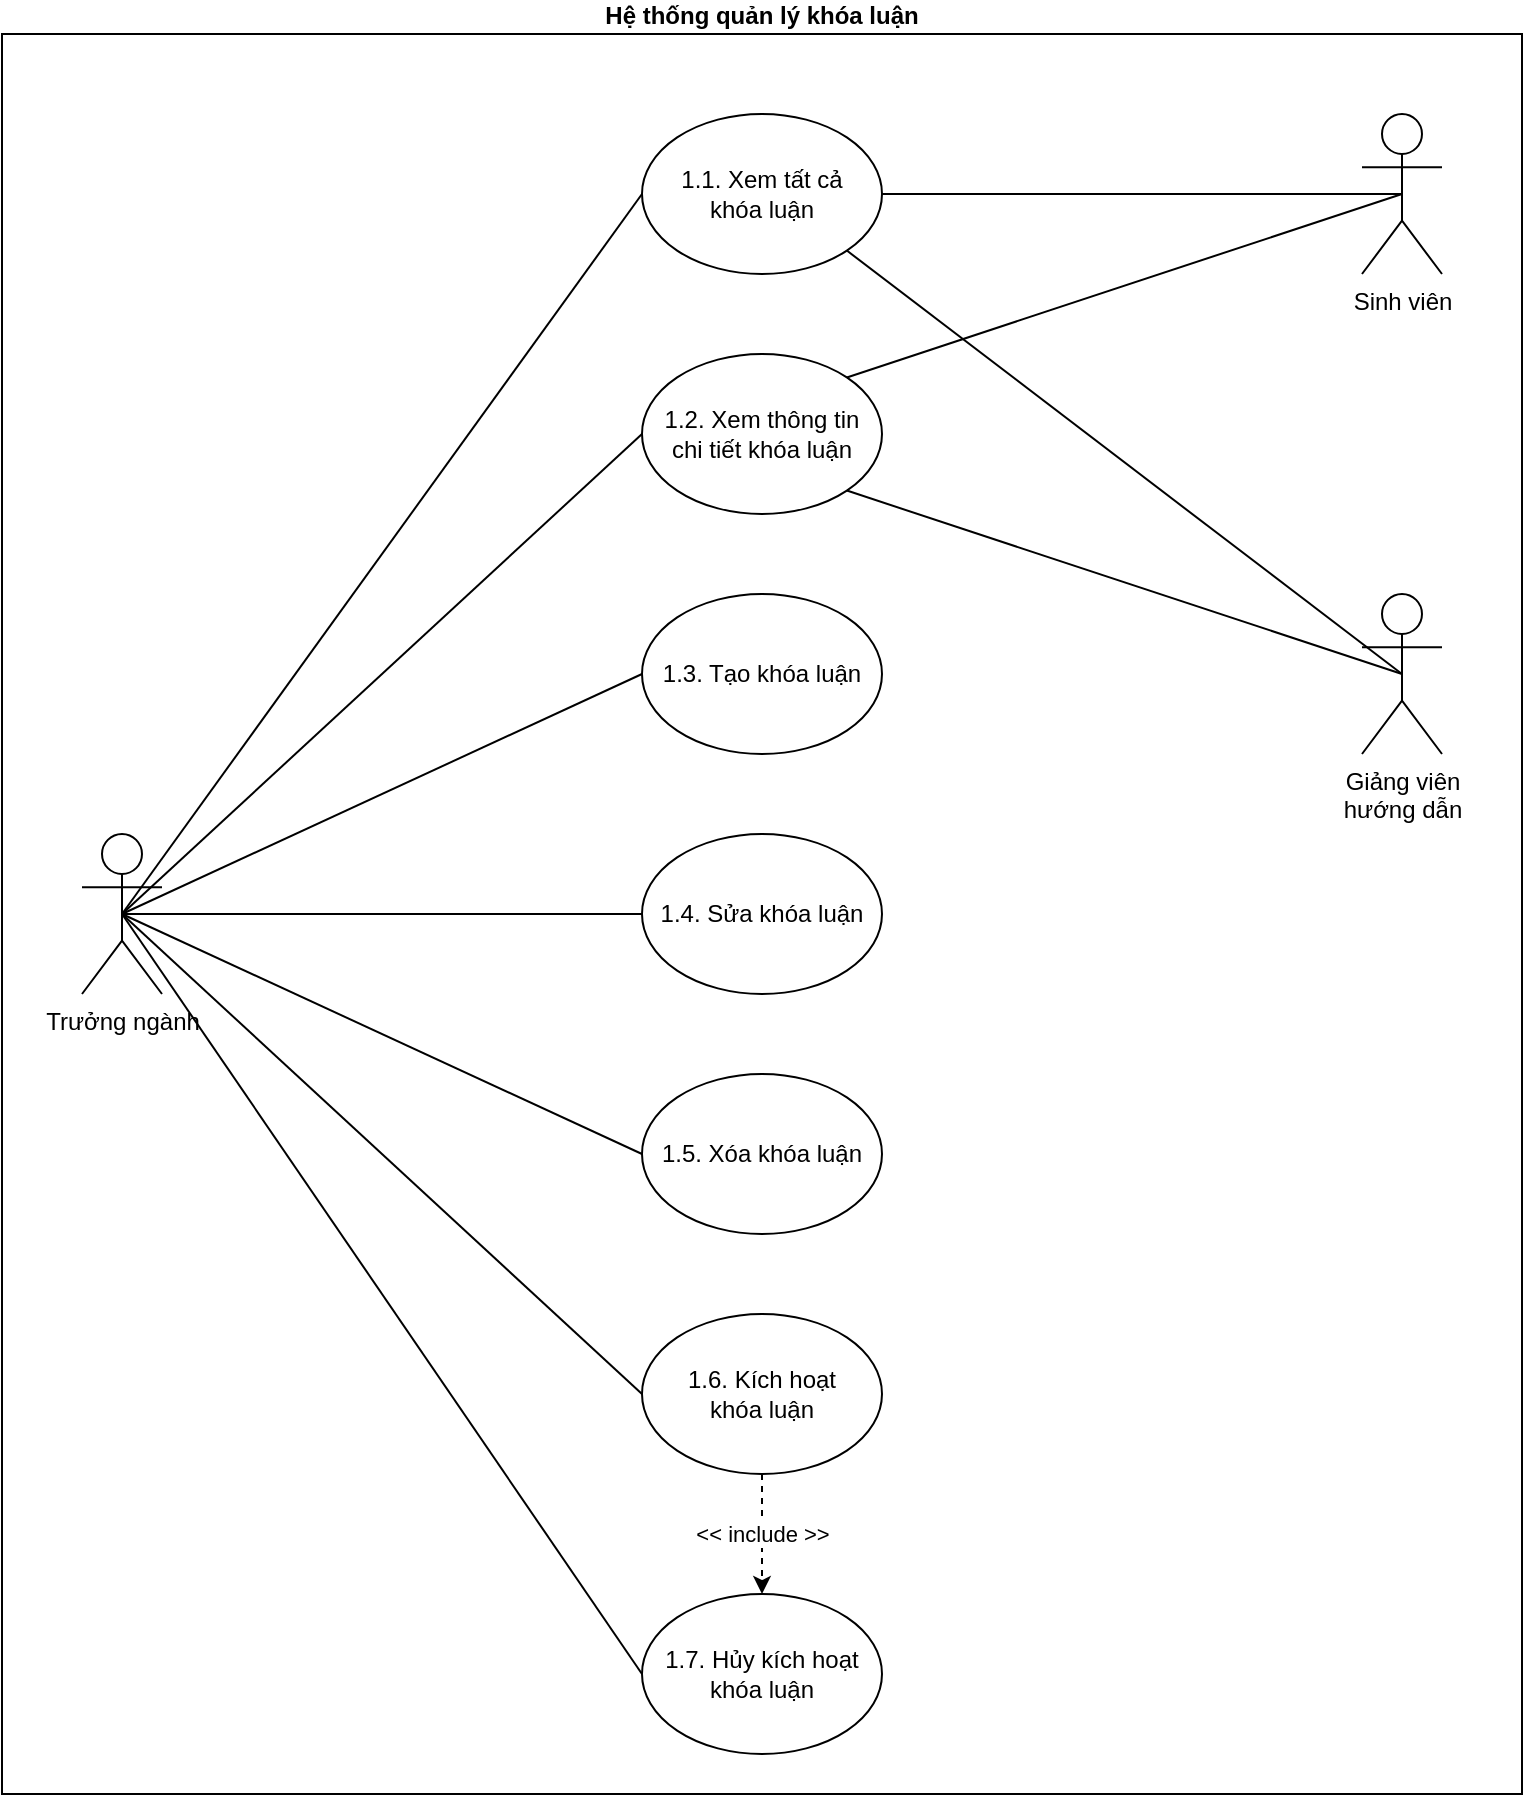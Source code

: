 <mxfile version="13.6.5" type="github" pages="7">
  <diagram id="6g13zmwLoHxmv2ATgvaI" name="Quản lý khóa luận">
    <mxGraphModel dx="1390" dy="890" grid="1" gridSize="10" guides="1" tooltips="1" connect="1" arrows="1" fold="1" page="1" pageScale="1" pageWidth="827" pageHeight="1169" math="0" shadow="0">
      <root>
        <mxCell id="0" />
        <mxCell id="1" parent="0" />
        <mxCell id="TkqLjr7JOWsiIgdo_Hpn-1" value="Hệ thống quản lý khóa luận" style="whiteSpace=wrap;html=1;labelPosition=center;verticalLabelPosition=top;align=center;verticalAlign=bottom;fontStyle=1" parent="1" vertex="1">
          <mxGeometry x="40" y="80" width="760" height="880" as="geometry" />
        </mxCell>
        <mxCell id="9_4x8XHPMdaL2qt-cW8d-25" style="edgeStyle=none;rounded=0;orthogonalLoop=1;jettySize=auto;html=1;exitX=0.5;exitY=0.5;exitDx=0;exitDy=0;exitPerimeter=0;entryX=0;entryY=0.5;entryDx=0;entryDy=0;endArrow=none;endFill=0;" parent="1" source="9_4x8XHPMdaL2qt-cW8d-30" target="9_4x8XHPMdaL2qt-cW8d-31" edge="1">
          <mxGeometry relative="1" as="geometry" />
        </mxCell>
        <mxCell id="9_4x8XHPMdaL2qt-cW8d-26" style="edgeStyle=none;rounded=0;orthogonalLoop=1;jettySize=auto;html=1;exitX=0.5;exitY=0.5;exitDx=0;exitDy=0;exitPerimeter=0;entryX=0;entryY=0.5;entryDx=0;entryDy=0;endArrow=none;endFill=0;" parent="1" source="9_4x8XHPMdaL2qt-cW8d-30" target="9_4x8XHPMdaL2qt-cW8d-32" edge="1">
          <mxGeometry relative="1" as="geometry">
            <mxPoint x="80" y="660" as="sourcePoint" />
          </mxGeometry>
        </mxCell>
        <mxCell id="9_4x8XHPMdaL2qt-cW8d-27" style="edgeStyle=none;rounded=0;orthogonalLoop=1;jettySize=auto;html=1;exitX=0.5;exitY=0.5;exitDx=0;exitDy=0;exitPerimeter=0;entryX=0;entryY=0.5;entryDx=0;entryDy=0;endArrow=none;endFill=0;" parent="1" source="9_4x8XHPMdaL2qt-cW8d-30" target="9_4x8XHPMdaL2qt-cW8d-33" edge="1">
          <mxGeometry relative="1" as="geometry">
            <mxPoint x="80" y="660" as="sourcePoint" />
          </mxGeometry>
        </mxCell>
        <mxCell id="9_4x8XHPMdaL2qt-cW8d-28" style="edgeStyle=none;rounded=0;orthogonalLoop=1;jettySize=auto;html=1;exitX=0.5;exitY=0.5;exitDx=0;exitDy=0;exitPerimeter=0;entryX=0;entryY=0.5;entryDx=0;entryDy=0;endArrow=none;endFill=0;" parent="1" source="9_4x8XHPMdaL2qt-cW8d-30" target="9_4x8XHPMdaL2qt-cW8d-35" edge="1">
          <mxGeometry relative="1" as="geometry" />
        </mxCell>
        <mxCell id="9_4x8XHPMdaL2qt-cW8d-29" style="edgeStyle=none;rounded=0;orthogonalLoop=1;jettySize=auto;html=1;exitX=0.5;exitY=0.5;exitDx=0;exitDy=0;exitPerimeter=0;entryX=0;entryY=0.5;entryDx=0;entryDy=0;endArrow=none;endFill=0;" parent="1" source="9_4x8XHPMdaL2qt-cW8d-30" target="9_4x8XHPMdaL2qt-cW8d-37" edge="1">
          <mxGeometry relative="1" as="geometry">
            <mxPoint x="80" y="660" as="sourcePoint" />
          </mxGeometry>
        </mxCell>
        <mxCell id="9_4x8XHPMdaL2qt-cW8d-30" value="Trưởng ngành" style="shape=umlActor;verticalLabelPosition=bottom;verticalAlign=top;html=1;outlineConnect=0;" parent="1" vertex="1">
          <mxGeometry x="80" y="480" width="40" height="80" as="geometry" />
        </mxCell>
        <mxCell id="9_4x8XHPMdaL2qt-cW8d-31" value="1.3. Tạo khóa luận" style="ellipse;whiteSpace=wrap;html=1;" parent="1" vertex="1">
          <mxGeometry x="360" y="360" width="120" height="80" as="geometry" />
        </mxCell>
        <mxCell id="ErI2OAX9DcEwasMn0mhf-1" value="&amp;lt;&amp;lt; include &amp;gt;&amp;gt;" style="edgeStyle=orthogonalEdgeStyle;rounded=0;orthogonalLoop=1;jettySize=auto;html=1;exitX=0.5;exitY=1;exitDx=0;exitDy=0;entryX=0.5;entryY=0;entryDx=0;entryDy=0;dashed=1;startArrow=none;startFill=0;endArrow=classic;endFill=1;" parent="1" source="9_4x8XHPMdaL2qt-cW8d-32" target="9_4x8XHPMdaL2qt-cW8d-33" edge="1">
          <mxGeometry relative="1" as="geometry" />
        </mxCell>
        <mxCell id="9_4x8XHPMdaL2qt-cW8d-32" value="1.6. Kích hoạt &lt;br&gt;khóa luận" style="ellipse;whiteSpace=wrap;html=1;" parent="1" vertex="1">
          <mxGeometry x="360" y="720" width="120" height="80" as="geometry" />
        </mxCell>
        <mxCell id="9_4x8XHPMdaL2qt-cW8d-33" value="1.7. Hủy kích hoạt&lt;br&gt;khóa luận" style="ellipse;whiteSpace=wrap;html=1;" parent="1" vertex="1">
          <mxGeometry x="360" y="860" width="120" height="80" as="geometry" />
        </mxCell>
        <mxCell id="9_4x8XHPMdaL2qt-cW8d-35" value="1.4. Sửa khóa luận" style="ellipse;whiteSpace=wrap;html=1;" parent="1" vertex="1">
          <mxGeometry x="360" y="480" width="120" height="80" as="geometry" />
        </mxCell>
        <mxCell id="9_4x8XHPMdaL2qt-cW8d-37" value="1.5. Xóa khóa luận" style="ellipse;whiteSpace=wrap;html=1;" parent="1" vertex="1">
          <mxGeometry x="360" y="600" width="120" height="80" as="geometry" />
        </mxCell>
        <mxCell id="9_4x8XHPMdaL2qt-cW8d-38" style="edgeStyle=none;rounded=0;orthogonalLoop=1;jettySize=auto;html=1;exitX=0;exitY=0.5;exitDx=0;exitDy=0;entryX=0.5;entryY=0.5;entryDx=0;entryDy=0;entryPerimeter=0;endArrow=none;endFill=0;" parent="1" source="9_4x8XHPMdaL2qt-cW8d-39" target="9_4x8XHPMdaL2qt-cW8d-30" edge="1">
          <mxGeometry relative="1" as="geometry" />
        </mxCell>
        <mxCell id="9_4x8XHPMdaL2qt-cW8d-39" value="1.2. Xem thông tin &lt;br&gt;chi tiết khóa luận" style="ellipse;whiteSpace=wrap;html=1;" parent="1" vertex="1">
          <mxGeometry x="360" y="240" width="120" height="80" as="geometry" />
        </mxCell>
        <mxCell id="9_4x8XHPMdaL2qt-cW8d-40" style="edgeStyle=none;rounded=0;orthogonalLoop=1;jettySize=auto;html=1;exitX=1;exitY=0.5;exitDx=0;exitDy=0;entryX=0.5;entryY=0.5;entryDx=0;entryDy=0;entryPerimeter=0;endArrow=none;endFill=0;" parent="1" source="9_4x8XHPMdaL2qt-cW8d-42" target="9_4x8XHPMdaL2qt-cW8d-45" edge="1">
          <mxGeometry relative="1" as="geometry" />
        </mxCell>
        <mxCell id="9_4x8XHPMdaL2qt-cW8d-41" style="edgeStyle=none;rounded=0;orthogonalLoop=1;jettySize=auto;html=1;exitX=1;exitY=1;exitDx=0;exitDy=0;entryX=0.5;entryY=0.5;entryDx=0;entryDy=0;entryPerimeter=0;endArrow=none;endFill=0;" parent="1" source="9_4x8XHPMdaL2qt-cW8d-42" target="9_4x8XHPMdaL2qt-cW8d-47" edge="1">
          <mxGeometry relative="1" as="geometry" />
        </mxCell>
        <mxCell id="9_4x8XHPMdaL2qt-cW8d-42" value="1.1. Xem tất cả&lt;br&gt;khóa luận" style="ellipse;whiteSpace=wrap;html=1;" parent="1" vertex="1">
          <mxGeometry x="360" y="120" width="120" height="80" as="geometry" />
        </mxCell>
        <mxCell id="9_4x8XHPMdaL2qt-cW8d-43" style="edgeStyle=none;rounded=0;orthogonalLoop=1;jettySize=auto;html=1;exitX=0.5;exitY=0.5;exitDx=0;exitDy=0;exitPerimeter=0;entryX=0;entryY=0.5;entryDx=0;entryDy=0;endArrow=none;endFill=0;" parent="1" source="9_4x8XHPMdaL2qt-cW8d-30" target="9_4x8XHPMdaL2qt-cW8d-42" edge="1">
          <mxGeometry relative="1" as="geometry">
            <mxPoint x="90" y="550" as="sourcePoint" />
            <mxPoint x="247.574" y="338.284" as="targetPoint" />
          </mxGeometry>
        </mxCell>
        <mxCell id="9_4x8XHPMdaL2qt-cW8d-44" style="edgeStyle=none;rounded=0;orthogonalLoop=1;jettySize=auto;html=1;exitX=0.5;exitY=0.5;exitDx=0;exitDy=0;exitPerimeter=0;entryX=1;entryY=0;entryDx=0;entryDy=0;endArrow=none;endFill=0;" parent="1" source="9_4x8XHPMdaL2qt-cW8d-45" target="9_4x8XHPMdaL2qt-cW8d-39" edge="1">
          <mxGeometry relative="1" as="geometry" />
        </mxCell>
        <mxCell id="9_4x8XHPMdaL2qt-cW8d-45" value="Sinh viên" style="shape=umlActor;verticalLabelPosition=bottom;verticalAlign=top;html=1;outlineConnect=0;" parent="1" vertex="1">
          <mxGeometry x="720" y="120" width="40" height="80" as="geometry" />
        </mxCell>
        <mxCell id="9_4x8XHPMdaL2qt-cW8d-46" style="edgeStyle=none;rounded=0;orthogonalLoop=1;jettySize=auto;html=1;exitX=0.5;exitY=0.5;exitDx=0;exitDy=0;exitPerimeter=0;entryX=1;entryY=1;entryDx=0;entryDy=0;endArrow=none;endFill=0;" parent="1" source="9_4x8XHPMdaL2qt-cW8d-47" target="9_4x8XHPMdaL2qt-cW8d-39" edge="1">
          <mxGeometry relative="1" as="geometry" />
        </mxCell>
        <mxCell id="9_4x8XHPMdaL2qt-cW8d-47" value="Giảng viên&lt;br&gt;hướng dẫn" style="shape=umlActor;verticalLabelPosition=bottom;verticalAlign=top;html=1;outlineConnect=0;" parent="1" vertex="1">
          <mxGeometry x="720" y="360" width="40" height="80" as="geometry" />
        </mxCell>
      </root>
    </mxGraphModel>
  </diagram>
  <diagram id="fKVBS0v7rQdq2l-n__wK" name="Quản lý đề tài">
    <mxGraphModel dx="1426" dy="890" grid="1" gridSize="10" guides="1" tooltips="1" connect="1" arrows="1" fold="1" page="1" pageScale="1" pageWidth="827" pageHeight="1169" math="0" shadow="0">
      <root>
        <mxCell id="zJX7BsomN9FsBj9HWqxF-0" />
        <mxCell id="zJX7BsomN9FsBj9HWqxF-1" parent="zJX7BsomN9FsBj9HWqxF-0" />
        <mxCell id="Y4XyiP5oSNbCvH2cT-Id-0" value="Quản lý đề tài" style="whiteSpace=wrap;html=1;align=center;labelPosition=center;verticalLabelPosition=top;verticalAlign=bottom;fontStyle=1" parent="zJX7BsomN9FsBj9HWqxF-1" vertex="1">
          <mxGeometry x="40" y="80" width="760" height="960" as="geometry" />
        </mxCell>
        <mxCell id="mGd0udRKIr9mRORxX68n-1" style="edgeStyle=none;rounded=0;orthogonalLoop=1;jettySize=auto;html=1;exitX=0.5;exitY=0.5;exitDx=0;exitDy=0;exitPerimeter=0;entryX=0;entryY=0.5;entryDx=0;entryDy=0;startArrow=none;startFill=0;endArrow=none;endFill=0;" parent="zJX7BsomN9FsBj9HWqxF-1" source="eq-mHdRwkM_4HzkmLxEw-1" target="mGd0udRKIr9mRORxX68n-0" edge="1">
          <mxGeometry relative="1" as="geometry" />
        </mxCell>
        <mxCell id="eq-mHdRwkM_4HzkmLxEw-1" value="Giảng viên&lt;br&gt;hướng dẫn" style="shape=umlActor;verticalLabelPosition=bottom;verticalAlign=top;html=1;outlineConnect=0;" parent="zJX7BsomN9FsBj9HWqxF-1" vertex="1">
          <mxGeometry x="80" y="520" width="40" height="80" as="geometry" />
        </mxCell>
        <mxCell id="ipEJNSV8DNaJJ4FtaMs--3" style="edgeStyle=none;rounded=0;orthogonalLoop=1;jettySize=auto;html=1;exitX=0.5;exitY=0.5;exitDx=0;exitDy=0;exitPerimeter=0;entryX=0;entryY=0.5;entryDx=0;entryDy=0;endArrow=none;endFill=0;" parent="zJX7BsomN9FsBj9HWqxF-1" source="eq-mHdRwkM_4HzkmLxEw-1" target="eq-mHdRwkM_4HzkmLxEw-3" edge="1">
          <mxGeometry relative="1" as="geometry" />
        </mxCell>
        <mxCell id="ipEJNSV8DNaJJ4FtaMs--2" style="edgeStyle=none;rounded=0;orthogonalLoop=1;jettySize=auto;html=1;exitX=0.5;exitY=0.5;exitDx=0;exitDy=0;exitPerimeter=0;entryX=0;entryY=0.5;entryDx=0;entryDy=0;endArrow=none;endFill=0;" parent="zJX7BsomN9FsBj9HWqxF-1" source="eq-mHdRwkM_4HzkmLxEw-1" target="eq-mHdRwkM_4HzkmLxEw-6" edge="1">
          <mxGeometry relative="1" as="geometry" />
        </mxCell>
        <mxCell id="ipEJNSV8DNaJJ4FtaMs--5" style="edgeStyle=none;rounded=0;orthogonalLoop=1;jettySize=auto;html=1;exitX=0.5;exitY=0.5;exitDx=0;exitDy=0;exitPerimeter=0;entryX=0;entryY=0.5;entryDx=0;entryDy=0;endArrow=none;endFill=0;" parent="zJX7BsomN9FsBj9HWqxF-1" source="eq-mHdRwkM_4HzkmLxEw-1" target="70juuajtb2IksFPm51Cw-0" edge="1">
          <mxGeometry relative="1" as="geometry" />
        </mxCell>
        <mxCell id="ipEJNSV8DNaJJ4FtaMs--6" style="edgeStyle=none;rounded=0;orthogonalLoop=1;jettySize=auto;html=1;exitX=0.5;exitY=0.5;exitDx=0;exitDy=0;exitPerimeter=0;entryX=0;entryY=0.5;entryDx=0;entryDy=0;endArrow=none;endFill=0;" parent="zJX7BsomN9FsBj9HWqxF-1" source="eq-mHdRwkM_4HzkmLxEw-1" target="70juuajtb2IksFPm51Cw-1" edge="1">
          <mxGeometry relative="1" as="geometry" />
        </mxCell>
        <mxCell id="ipEJNSV8DNaJJ4FtaMs--4" style="edgeStyle=none;rounded=0;orthogonalLoop=1;jettySize=auto;html=1;exitX=0.5;exitY=0.5;exitDx=0;exitDy=0;exitPerimeter=0;entryX=0;entryY=0.5;entryDx=0;entryDy=0;endArrow=none;endFill=0;" parent="zJX7BsomN9FsBj9HWqxF-1" source="eq-mHdRwkM_4HzkmLxEw-1" target="70juuajtb2IksFPm51Cw-2" edge="1">
          <mxGeometry relative="1" as="geometry" />
        </mxCell>
        <mxCell id="ZAOXv6Gqu5wKepoflgSS-1" style="edgeStyle=none;rounded=0;orthogonalLoop=1;jettySize=auto;html=1;exitX=0.5;exitY=0.5;exitDx=0;exitDy=0;exitPerimeter=0;entryX=0;entryY=0.5;entryDx=0;entryDy=0;endArrow=none;endFill=0;" parent="zJX7BsomN9FsBj9HWqxF-1" source="eq-mHdRwkM_4HzkmLxEw-1" target="ipEJNSV8DNaJJ4FtaMs--0" edge="1">
          <mxGeometry relative="1" as="geometry" />
        </mxCell>
        <mxCell id="mGd0udRKIr9mRORxX68n-0" value="2.7. Thu hồi yêu cầu phê duyệt đề tài" style="ellipse;whiteSpace=wrap;html=1;" parent="zJX7BsomN9FsBj9HWqxF-1" vertex="1">
          <mxGeometry x="240" y="880" width="120" height="80" as="geometry" />
        </mxCell>
        <mxCell id="eq-mHdRwkM_4HzkmLxEw-0" value="Trưởng&lt;br&gt;ngành" style="shape=umlActor;verticalLabelPosition=bottom;verticalAlign=top;html=1;outlineConnect=0;" parent="zJX7BsomN9FsBj9HWqxF-1" vertex="1">
          <mxGeometry x="720" y="440" width="40" height="80" as="geometry" />
        </mxCell>
        <mxCell id="ipEJNSV8DNaJJ4FtaMs--7" style="edgeStyle=none;rounded=0;orthogonalLoop=1;jettySize=auto;html=1;exitX=1;exitY=0;exitDx=0;exitDy=0;entryX=0.5;entryY=0.5;entryDx=0;entryDy=0;entryPerimeter=0;endArrow=none;endFill=0;" parent="zJX7BsomN9FsBj9HWqxF-1" source="eq-mHdRwkM_4HzkmLxEw-4" target="eq-mHdRwkM_4HzkmLxEw-0" edge="1">
          <mxGeometry relative="1" as="geometry" />
        </mxCell>
        <mxCell id="eq-mHdRwkM_4HzkmLxEw-4" value="2.10. Trả lại yêu cầu phê duyệt đề tài" style="ellipse;whiteSpace=wrap;html=1;" parent="zJX7BsomN9FsBj9HWqxF-1" vertex="1">
          <mxGeometry x="520" y="920" width="120" height="80" as="geometry" />
        </mxCell>
        <mxCell id="ipEJNSV8DNaJJ4FtaMs--8" style="edgeStyle=none;rounded=0;orthogonalLoop=1;jettySize=auto;html=1;exitX=1;exitY=0;exitDx=0;exitDy=0;endArrow=none;endFill=0;entryX=0.5;entryY=0.5;entryDx=0;entryDy=0;entryPerimeter=0;" parent="zJX7BsomN9FsBj9HWqxF-1" source="eq-mHdRwkM_4HzkmLxEw-5" target="eq-mHdRwkM_4HzkmLxEw-0" edge="1">
          <mxGeometry relative="1" as="geometry">
            <mxPoint x="740" y="360" as="targetPoint" />
          </mxGeometry>
        </mxCell>
        <mxCell id="eq-mHdRwkM_4HzkmLxEw-5" value="2.9. Từ chối yêu cầu phê duyệt đề tài" style="ellipse;whiteSpace=wrap;html=1;" parent="zJX7BsomN9FsBj9HWqxF-1" vertex="1">
          <mxGeometry x="520" y="800" width="120" height="80" as="geometry" />
        </mxCell>
        <mxCell id="eq-mHdRwkM_4HzkmLxEw-6" value="2.2. Xem tất cả &lt;br&gt;đề tài" style="ellipse;whiteSpace=wrap;html=1;" parent="zJX7BsomN9FsBj9HWqxF-1" vertex="1">
          <mxGeometry x="280" y="280" width="120" height="80" as="geometry" />
        </mxCell>
        <mxCell id="ipEJNSV8DNaJJ4FtaMs--10" style="edgeStyle=none;rounded=0;orthogonalLoop=1;jettySize=auto;html=1;exitX=0.5;exitY=0.5;exitDx=0;exitDy=0;exitPerimeter=0;entryX=1;entryY=1;entryDx=0;entryDy=0;endArrow=none;endFill=0;" parent="zJX7BsomN9FsBj9HWqxF-1" source="eq-mHdRwkM_4HzkmLxEw-0" target="eq-mHdRwkM_4HzkmLxEw-6" edge="1">
          <mxGeometry relative="1" as="geometry" />
        </mxCell>
        <mxCell id="70juuajtb2IksFPm51Cw-1" value="2.5. Xóa đề tài" style="ellipse;whiteSpace=wrap;html=1;" parent="zJX7BsomN9FsBj9HWqxF-1" vertex="1">
          <mxGeometry x="240" y="640" width="120" height="80" as="geometry" />
        </mxCell>
        <mxCell id="ipEJNSV8DNaJJ4FtaMs--11" style="edgeStyle=none;rounded=0;orthogonalLoop=1;jettySize=auto;html=1;exitX=1;exitY=1;exitDx=0;exitDy=0;entryX=0.5;entryY=0.5;entryDx=0;entryDy=0;entryPerimeter=0;endArrow=none;endFill=0;" parent="zJX7BsomN9FsBj9HWqxF-1" source="70juuajtb2IksFPm51Cw-2" target="eq-mHdRwkM_4HzkmLxEw-0" edge="1">
          <mxGeometry relative="1" as="geometry" />
        </mxCell>
        <mxCell id="70juuajtb2IksFPm51Cw-2" value="2.1. Xem thông tin&lt;br&gt;chi tiết đề tài" style="ellipse;whiteSpace=wrap;html=1;" parent="zJX7BsomN9FsBj9HWqxF-1" vertex="1">
          <mxGeometry x="280" y="160" width="120" height="80" as="geometry" />
        </mxCell>
        <mxCell id="ipEJNSV8DNaJJ4FtaMs--0" value="2.6. Gửi yêu cầu phê duyệt đề tài" style="ellipse;whiteSpace=wrap;html=1;" parent="zJX7BsomN9FsBj9HWqxF-1" vertex="1">
          <mxGeometry x="240" y="760" width="120" height="80" as="geometry" />
        </mxCell>
        <mxCell id="ipEJNSV8DNaJJ4FtaMs--9" style="edgeStyle=none;rounded=0;orthogonalLoop=1;jettySize=auto;html=1;exitX=1;exitY=0;exitDx=0;exitDy=0;endArrow=none;endFill=0;entryX=0.5;entryY=0.5;entryDx=0;entryDy=0;entryPerimeter=0;" parent="zJX7BsomN9FsBj9HWqxF-1" source="ipEJNSV8DNaJJ4FtaMs--1" target="eq-mHdRwkM_4HzkmLxEw-0" edge="1">
          <mxGeometry relative="1" as="geometry">
            <mxPoint x="740" y="360" as="targetPoint" />
          </mxGeometry>
        </mxCell>
        <mxCell id="ipEJNSV8DNaJJ4FtaMs--1" value="2.8. Chấp nhận&lt;br&gt;yêu cầu &lt;br&gt;phê duyệt đề tài" style="ellipse;whiteSpace=wrap;html=1;" parent="zJX7BsomN9FsBj9HWqxF-1" vertex="1">
          <mxGeometry x="520" y="680" width="120" height="80" as="geometry" />
        </mxCell>
        <mxCell id="mGd0udRKIr9mRORxX68n-31" style="edgeStyle=none;rounded=0;orthogonalLoop=1;jettySize=auto;html=1;exitX=0.5;exitY=0.5;exitDx=0;exitDy=0;exitPerimeter=0;entryX=1;entryY=0.5;entryDx=0;entryDy=0;startArrow=none;startFill=0;endArrow=none;endFill=0;" parent="zJX7BsomN9FsBj9HWqxF-1" source="mGd0udRKIr9mRORxX68n-3" target="70juuajtb2IksFPm51Cw-2" edge="1">
          <mxGeometry relative="1" as="geometry" />
        </mxCell>
        <mxCell id="mGd0udRKIr9mRORxX68n-32" style="edgeStyle=none;rounded=0;orthogonalLoop=1;jettySize=auto;html=1;exitX=0.5;exitY=0.5;exitDx=0;exitDy=0;exitPerimeter=0;entryX=1;entryY=0;entryDx=0;entryDy=0;startArrow=none;startFill=0;endArrow=none;endFill=0;" parent="zJX7BsomN9FsBj9HWqxF-1" source="mGd0udRKIr9mRORxX68n-3" target="eq-mHdRwkM_4HzkmLxEw-6" edge="1">
          <mxGeometry relative="1" as="geometry" />
        </mxCell>
        <mxCell id="mGd0udRKIr9mRORxX68n-3" value="Sinh viên" style="shape=umlActor;verticalLabelPosition=bottom;verticalAlign=top;html=1;outlineConnect=0;" parent="zJX7BsomN9FsBj9HWqxF-1" vertex="1">
          <mxGeometry x="720" y="200" width="40" height="80" as="geometry" />
        </mxCell>
        <mxCell id="eq-mHdRwkM_4HzkmLxEw-3" value="2.3. Tạo đề tài&lt;br&gt;-------------------------&lt;br&gt;&lt;b&gt;extension point&lt;br&gt;&lt;/b&gt;&lt;i&gt;Chuyển tiếp đề tài&lt;/i&gt;" style="ellipse;whiteSpace=wrap;html=1;" parent="zJX7BsomN9FsBj9HWqxF-1" vertex="1">
          <mxGeometry x="240" y="400" width="160" height="80" as="geometry" />
        </mxCell>
        <mxCell id="70juuajtb2IksFPm51Cw-0" value="2.4. Sửa đề tài&lt;br&gt;-------------------------&lt;br&gt;&lt;b&gt;extension point&lt;br&gt;&lt;/b&gt;&lt;i&gt;Chuyển tiếp đề tài&lt;/i&gt;" style="ellipse;whiteSpace=wrap;html=1;" parent="zJX7BsomN9FsBj9HWqxF-1" vertex="1">
          <mxGeometry x="240" y="520" width="160" height="80" as="geometry" />
        </mxCell>
        <mxCell id="ZAOXv6Gqu5wKepoflgSS-0" value="Chọn sinh viên&lt;br&gt;thực hiện" style="ellipse;whiteSpace=wrap;html=1;" parent="zJX7BsomN9FsBj9HWqxF-1" vertex="1">
          <mxGeometry x="520" y="460" width="120" height="80" as="geometry" />
        </mxCell>
        <mxCell id="ZAOXv6Gqu5wKepoflgSS-2" value="&amp;lt;&amp;lt; extend &amp;gt;&amp;gt;" style="edgeStyle=none;rounded=0;orthogonalLoop=1;jettySize=auto;html=1;exitX=1;exitY=0.5;exitDx=0;exitDy=0;entryX=0;entryY=0.5;entryDx=0;entryDy=0;endArrow=none;endFill=0;dashed=1;startArrow=classic;startFill=1;" parent="zJX7BsomN9FsBj9HWqxF-1" source="eq-mHdRwkM_4HzkmLxEw-3" target="ZAOXv6Gqu5wKepoflgSS-0" edge="1">
          <mxGeometry relative="1" as="geometry" />
        </mxCell>
        <mxCell id="ZAOXv6Gqu5wKepoflgSS-3" value="&amp;lt;&amp;lt; extend &amp;gt;&amp;gt;" style="edgeStyle=none;rounded=0;orthogonalLoop=1;jettySize=auto;html=1;exitX=1;exitY=0.5;exitDx=0;exitDy=0;entryX=0;entryY=0.5;entryDx=0;entryDy=0;endArrow=none;endFill=0;startArrow=classic;startFill=1;dashed=1;" parent="zJX7BsomN9FsBj9HWqxF-1" source="70juuajtb2IksFPm51Cw-0" target="ZAOXv6Gqu5wKepoflgSS-0" edge="1">
          <mxGeometry relative="1" as="geometry" />
        </mxCell>
        <mxCell id="ZAOXv6Gqu5wKepoflgSS-6" style="edgeStyle=none;rounded=0;orthogonalLoop=1;jettySize=auto;html=1;exitX=0.5;exitY=0;exitDx=0;exitDy=0;exitPerimeter=0;dashed=1;startArrow=none;startFill=0;endArrow=none;endFill=0;" parent="zJX7BsomN9FsBj9HWqxF-1" source="ZAOXv6Gqu5wKepoflgSS-4" edge="1">
          <mxGeometry relative="1" as="geometry">
            <mxPoint x="500" y="510" as="targetPoint" />
          </mxGeometry>
        </mxCell>
        <mxCell id="ZAOXv6Gqu5wKepoflgSS-7" style="edgeStyle=none;rounded=0;orthogonalLoop=1;jettySize=auto;html=1;exitX=0.5;exitY=0;exitDx=0;exitDy=0;exitPerimeter=0;dashed=1;startArrow=none;startFill=0;endArrow=none;endFill=0;" parent="zJX7BsomN9FsBj9HWqxF-1" source="ZAOXv6Gqu5wKepoflgSS-4" edge="1">
          <mxGeometry relative="1" as="geometry">
            <mxPoint x="500" y="490" as="targetPoint" />
          </mxGeometry>
        </mxCell>
        <mxCell id="ZAOXv6Gqu5wKepoflgSS-4" value="&lt;b&gt;Conditions:&lt;/b&gt;&amp;nbsp;Đề tài được chuyển tiếp từ tiểu luận chuyên ngành.&lt;br&gt;&lt;br&gt;&lt;b&gt;extension point:&lt;/b&gt; Chuyển tiếp đề tài" style="verticalLabelPosition=middle;verticalAlign=middle;html=1;shape=card;whiteSpace=wrap;size=20;arcSize=12;labelPosition=center;align=left;" parent="zJX7BsomN9FsBj9HWqxF-1" vertex="1">
          <mxGeometry x="440" y="560" width="200" height="80" as="geometry" />
        </mxCell>
      </root>
    </mxGraphModel>
  </diagram>
  <diagram id="BtfHXhDaznPpTXogRlLH" name="Quản lý đăng ký đề tài">
    <mxGraphModel dx="1390" dy="890" grid="1" gridSize="10" guides="1" tooltips="1" connect="1" arrows="1" fold="1" page="1" pageScale="1" pageWidth="827" pageHeight="1169" math="0" shadow="0">
      <root>
        <mxCell id="0ZLb3gAiznchvIHJvV-u-0" />
        <mxCell id="0ZLb3gAiznchvIHJvV-u-1" parent="0ZLb3gAiznchvIHJvV-u-0" />
        <mxCell id="CQnWhM2Fgj8rN2atI9Il-0" value="Quản lý đăng ký đề tài" style="whiteSpace=wrap;html=1;align=center;labelPosition=center;verticalLabelPosition=top;verticalAlign=bottom;fontStyle=1" parent="0ZLb3gAiznchvIHJvV-u-1" vertex="1">
          <mxGeometry x="40" y="40" width="760" height="920" as="geometry" />
        </mxCell>
        <mxCell id="vdVoAAUfCCmun372y2j3-1" style="edgeStyle=none;rounded=0;orthogonalLoop=1;jettySize=auto;html=1;exitX=0.5;exitY=0.5;exitDx=0;exitDy=0;exitPerimeter=0;entryX=0;entryY=0.5;entryDx=0;entryDy=0;startArrow=none;startFill=0;endArrow=none;endFill=0;" parent="0ZLb3gAiznchvIHJvV-u-1" source="0ZLb3gAiznchvIHJvV-u-2" target="AT05NWIV0GKdt8MzgFfV-1" edge="1">
          <mxGeometry relative="1" as="geometry" />
        </mxCell>
        <mxCell id="vdVoAAUfCCmun372y2j3-2" style="edgeStyle=none;rounded=0;orthogonalLoop=1;jettySize=auto;html=1;exitX=0.5;exitY=0.5;exitDx=0;exitDy=0;exitPerimeter=0;entryX=0;entryY=0.5;entryDx=0;entryDy=0;startArrow=none;startFill=0;endArrow=none;endFill=0;" parent="0ZLb3gAiznchvIHJvV-u-1" source="0ZLb3gAiznchvIHJvV-u-2" target="AT05NWIV0GKdt8MzgFfV-0" edge="1">
          <mxGeometry relative="1" as="geometry" />
        </mxCell>
        <mxCell id="MopAIRbQeqH6AyLwqco1-1" style="edgeStyle=none;rounded=0;orthogonalLoop=1;jettySize=auto;html=1;exitX=0.5;exitY=0.5;exitDx=0;exitDy=0;exitPerimeter=0;entryX=0;entryY=0.5;entryDx=0;entryDy=0;startArrow=none;startFill=0;endArrow=none;endFill=0;" parent="0ZLb3gAiznchvIHJvV-u-1" source="0ZLb3gAiznchvIHJvV-u-2" target="vdVoAAUfCCmun372y2j3-0" edge="1">
          <mxGeometry relative="1" as="geometry" />
        </mxCell>
        <mxCell id="MopAIRbQeqH6AyLwqco1-2" style="edgeStyle=none;rounded=0;orthogonalLoop=1;jettySize=auto;html=1;exitX=0.5;exitY=0.5;exitDx=0;exitDy=0;exitPerimeter=0;entryX=0;entryY=0.5;entryDx=0;entryDy=0;startArrow=none;startFill=0;endArrow=none;endFill=0;" parent="0ZLb3gAiznchvIHJvV-u-1" source="0ZLb3gAiznchvIHJvV-u-2" target="wfaVkL-_05uutlR_h7yl-0" edge="1">
          <mxGeometry relative="1" as="geometry" />
        </mxCell>
        <mxCell id="MopAIRbQeqH6AyLwqco1-3" style="edgeStyle=none;rounded=0;orthogonalLoop=1;jettySize=auto;html=1;exitX=0.5;exitY=0.5;exitDx=0;exitDy=0;exitPerimeter=0;entryX=0;entryY=0.5;entryDx=0;entryDy=0;startArrow=none;startFill=0;endArrow=none;endFill=0;" parent="0ZLb3gAiznchvIHJvV-u-1" source="0ZLb3gAiznchvIHJvV-u-2" target="MopAIRbQeqH6AyLwqco1-0" edge="1">
          <mxGeometry relative="1" as="geometry" />
        </mxCell>
        <mxCell id="MopAIRbQeqH6AyLwqco1-4" style="edgeStyle=none;rounded=0;orthogonalLoop=1;jettySize=auto;html=1;exitX=0.5;exitY=0.5;exitDx=0;exitDy=0;exitPerimeter=0;entryX=0;entryY=0.5;entryDx=0;entryDy=0;startArrow=none;startFill=0;endArrow=none;endFill=0;" parent="0ZLb3gAiznchvIHJvV-u-1" source="0ZLb3gAiznchvIHJvV-u-2" target="yHaFM48aGRN_EIauVObz-0" edge="1">
          <mxGeometry relative="1" as="geometry" />
        </mxCell>
        <mxCell id="MopAIRbQeqH6AyLwqco1-5" style="edgeStyle=none;rounded=0;orthogonalLoop=1;jettySize=auto;html=1;exitX=0.5;exitY=0.5;exitDx=0;exitDy=0;exitPerimeter=0;entryX=0;entryY=0.5;entryDx=0;entryDy=0;startArrow=none;startFill=0;endArrow=none;endFill=0;" parent="0ZLb3gAiznchvIHJvV-u-1" source="0ZLb3gAiznchvIHJvV-u-2" target="0ZLb3gAiznchvIHJvV-u-3" edge="1">
          <mxGeometry relative="1" as="geometry" />
        </mxCell>
        <mxCell id="0ZLb3gAiznchvIHJvV-u-2" value="Sinh viên" style="shape=umlActor;verticalLabelPosition=bottom;verticalAlign=top;html=1;outlineConnect=0;align=center;" parent="0ZLb3gAiznchvIHJvV-u-1" vertex="1">
          <mxGeometry x="80" y="440" width="40" height="80" as="geometry" />
        </mxCell>
        <mxCell id="0ZLb3gAiznchvIHJvV-u-3" value="1.3.3. Tạo đăng ký&lt;br&gt;đề tài" style="ellipse;whiteSpace=wrap;html=1;align=center;" parent="0ZLb3gAiznchvIHJvV-u-1" vertex="1">
          <mxGeometry x="360" y="320" width="120" height="80" as="geometry" />
        </mxCell>
        <mxCell id="0ZLb3gAiznchvIHJvV-u-4" value="1.3.8. Chấp nhận&lt;br&gt;yêu cầu đăng ký&lt;br&gt;đề tài" style="ellipse;whiteSpace=wrap;html=1;align=center;" parent="0ZLb3gAiznchvIHJvV-u-1" vertex="1">
          <mxGeometry x="520" y="560" width="120" height="80" as="geometry" />
        </mxCell>
        <mxCell id="YOn4Nvr-XfO1PMozkFLJ-0" value="1.3.9. Từ chối &lt;br&gt;yêu cầu đăng ký&lt;br&gt;đề tài" style="ellipse;whiteSpace=wrap;html=1;align=center;" parent="0ZLb3gAiznchvIHJvV-u-1" vertex="1">
          <mxGeometry x="520" y="680" width="120" height="80" as="geometry" />
        </mxCell>
        <mxCell id="vdVoAAUfCCmun372y2j3-3" style="edgeStyle=none;rounded=0;orthogonalLoop=1;jettySize=auto;html=1;exitX=0.5;exitY=0.5;exitDx=0;exitDy=0;exitPerimeter=0;entryX=1;entryY=1;entryDx=0;entryDy=0;startArrow=none;startFill=0;endArrow=none;endFill=0;" parent="0ZLb3gAiznchvIHJvV-u-1" source="9osRabk5_bo1rZuD72dB-0" target="AT05NWIV0GKdt8MzgFfV-1" edge="1">
          <mxGeometry relative="1" as="geometry" />
        </mxCell>
        <mxCell id="MopAIRbQeqH6AyLwqco1-6" style="edgeStyle=none;rounded=0;orthogonalLoop=1;jettySize=auto;html=1;exitX=0.5;exitY=0.5;exitDx=0;exitDy=0;exitPerimeter=0;entryX=1;entryY=0.5;entryDx=0;entryDy=0;startArrow=none;startFill=0;endArrow=none;endFill=0;" parent="0ZLb3gAiznchvIHJvV-u-1" source="9osRabk5_bo1rZuD72dB-0" target="0ZLb3gAiznchvIHJvV-u-4" edge="1">
          <mxGeometry relative="1" as="geometry" />
        </mxCell>
        <mxCell id="MopAIRbQeqH6AyLwqco1-7" style="edgeStyle=none;rounded=0;orthogonalLoop=1;jettySize=auto;html=1;exitX=0.5;exitY=0.5;exitDx=0;exitDy=0;exitPerimeter=0;entryX=1;entryY=0;entryDx=0;entryDy=0;startArrow=none;startFill=0;endArrow=none;endFill=0;" parent="0ZLb3gAiznchvIHJvV-u-1" source="9osRabk5_bo1rZuD72dB-0" target="YOn4Nvr-XfO1PMozkFLJ-0" edge="1">
          <mxGeometry relative="1" as="geometry" />
        </mxCell>
        <mxCell id="9osRabk5_bo1rZuD72dB-0" value="Giảng viên&lt;br&gt;hướng dẫn" style="shape=umlActor;verticalLabelPosition=bottom;verticalAlign=top;html=1;outlineConnect=0;align=center;" parent="0ZLb3gAiznchvIHJvV-u-1" vertex="1">
          <mxGeometry x="720" y="560" width="40" height="80" as="geometry" />
        </mxCell>
        <mxCell id="yHaFM48aGRN_EIauVObz-0" value="1.3.7. Thu hồi &lt;br&gt;yêu cầu phê duyệt&amp;nbsp;&lt;br&gt;đăng ký đề tài" style="ellipse;whiteSpace=wrap;html=1;align=center;" parent="0ZLb3gAiznchvIHJvV-u-1" vertex="1">
          <mxGeometry x="360" y="840" width="120" height="80" as="geometry" />
        </mxCell>
        <mxCell id="wfaVkL-_05uutlR_h7yl-0" value="1.3.5. Xóa đăng ký&lt;br&gt;đề tài" style="ellipse;whiteSpace=wrap;html=1;align=center;" parent="0ZLb3gAiznchvIHJvV-u-1" vertex="1">
          <mxGeometry x="360" y="560" width="120" height="80" as="geometry" />
        </mxCell>
        <mxCell id="vdVoAAUfCCmun372y2j3-4" style="edgeStyle=none;rounded=0;orthogonalLoop=1;jettySize=auto;html=1;exitX=1;exitY=1;exitDx=0;exitDy=0;entryX=0.5;entryY=0.5;entryDx=0;entryDy=0;entryPerimeter=0;startArrow=none;startFill=0;endArrow=none;endFill=0;" parent="0ZLb3gAiznchvIHJvV-u-1" source="AT05NWIV0GKdt8MzgFfV-0" target="9osRabk5_bo1rZuD72dB-0" edge="1">
          <mxGeometry relative="1" as="geometry" />
        </mxCell>
        <mxCell id="AT05NWIV0GKdt8MzgFfV-0" value="1.3.2. Xem thông tin chi tiết đăng ký đề tài" style="ellipse;whiteSpace=wrap;html=1;align=center;" parent="0ZLb3gAiznchvIHJvV-u-1" vertex="1">
          <mxGeometry x="360" y="200" width="120" height="80" as="geometry" />
        </mxCell>
        <mxCell id="AT05NWIV0GKdt8MzgFfV-1" value="1.3.1. Xem tất cả đăng ký đề tài" style="ellipse;whiteSpace=wrap;html=1;align=center;" parent="0ZLb3gAiznchvIHJvV-u-1" vertex="1">
          <mxGeometry x="360" y="80" width="120" height="80" as="geometry" />
        </mxCell>
        <mxCell id="vdVoAAUfCCmun372y2j3-0" value="1.3.4. Sửa đăng ký đề tài" style="ellipse;whiteSpace=wrap;html=1;align=center;" parent="0ZLb3gAiznchvIHJvV-u-1" vertex="1">
          <mxGeometry x="360" y="440" width="120" height="80" as="geometry" />
        </mxCell>
        <mxCell id="0UWvVFa2dkmg9GdU7Z02-0" value="&amp;lt;&amp;lt; include &amp;gt;&amp;gt;" style="edgeStyle=orthogonalEdgeStyle;rounded=0;orthogonalLoop=1;jettySize=auto;html=1;exitX=0.5;exitY=1;exitDx=0;exitDy=0;entryX=0.5;entryY=0;entryDx=0;entryDy=0;dashed=1;startArrow=none;startFill=0;endArrow=classic;endFill=1;" parent="0ZLb3gAiznchvIHJvV-u-1" source="MopAIRbQeqH6AyLwqco1-0" target="yHaFM48aGRN_EIauVObz-0" edge="1">
          <mxGeometry relative="1" as="geometry" />
        </mxCell>
        <mxCell id="MopAIRbQeqH6AyLwqco1-0" value="1.3.6. Gửi yêu cầu phê duyệt đăng ký&lt;br&gt;đề tài" style="ellipse;whiteSpace=wrap;html=1;align=center;" parent="0ZLb3gAiznchvIHJvV-u-1" vertex="1">
          <mxGeometry x="360" y="680" width="120" height="80" as="geometry" />
        </mxCell>
        <mxCell id="YJdEY1oAYJhVXNcyIl46-1" style="edgeStyle=none;rounded=0;orthogonalLoop=1;jettySize=auto;html=1;exitX=0.5;exitY=0.5;exitDx=0;exitDy=0;exitPerimeter=0;entryX=1;entryY=0.5;entryDx=0;entryDy=0;startArrow=none;startFill=0;endArrow=none;endFill=0;" parent="0ZLb3gAiznchvIHJvV-u-1" source="YJdEY1oAYJhVXNcyIl46-0" target="AT05NWIV0GKdt8MzgFfV-1" edge="1">
          <mxGeometry relative="1" as="geometry" />
        </mxCell>
        <mxCell id="YJdEY1oAYJhVXNcyIl46-2" style="edgeStyle=none;rounded=0;orthogonalLoop=1;jettySize=auto;html=1;exitX=0.5;exitY=0.5;exitDx=0;exitDy=0;exitPerimeter=0;entryX=1;entryY=0;entryDx=0;entryDy=0;startArrow=none;startFill=0;endArrow=none;endFill=0;" parent="0ZLb3gAiznchvIHJvV-u-1" source="YJdEY1oAYJhVXNcyIl46-0" target="AT05NWIV0GKdt8MzgFfV-0" edge="1">
          <mxGeometry relative="1" as="geometry" />
        </mxCell>
        <mxCell id="YJdEY1oAYJhVXNcyIl46-0" value="Trưởng&lt;br&gt;ngành" style="shape=umlActor;verticalLabelPosition=bottom;verticalAlign=top;html=1;outlineConnect=0;align=center;" parent="0ZLb3gAiznchvIHJvV-u-1" vertex="1">
          <mxGeometry x="720" y="80" width="40" height="80" as="geometry" />
        </mxCell>
        <mxCell id="QyaoqYs3OfJ-Vgz0XnNB-0" value="1.3.10. Trả lại&lt;br&gt;yêu cầu đăng ký &lt;br&gt;đề tài" style="ellipse;whiteSpace=wrap;html=1;align=center;" parent="0ZLb3gAiznchvIHJvV-u-1" vertex="1">
          <mxGeometry x="520" y="800" width="120" height="80" as="geometry" />
        </mxCell>
      </root>
    </mxGraphModel>
  </diagram>
  <diagram id="2THE8mXfMffBGKKK_MHZ" name="Quản lý báo cáo tiến độ">
    <mxGraphModel dx="1390" dy="841" grid="1" gridSize="10" guides="1" tooltips="1" connect="1" arrows="1" fold="1" page="1" pageScale="1" pageWidth="827" pageHeight="1169" math="0" shadow="0">
      <root>
        <mxCell id="eW-Itgsju2nnqSjzE58P-0" />
        <mxCell id="eW-Itgsju2nnqSjzE58P-1" parent="eW-Itgsju2nnqSjzE58P-0" />
        <mxCell id="SR_-x-92iRac0agpuIHS-0" value="Quản lý báo cáo tiến độ" style="whiteSpace=wrap;html=1;align=center;labelPosition=center;verticalLabelPosition=top;verticalAlign=bottom;fontStyle=1" vertex="1" parent="eW-Itgsju2nnqSjzE58P-1">
          <mxGeometry x="40" y="200" width="760" height="640" as="geometry" />
        </mxCell>
        <mxCell id="5h0Peo6gFjsDm62UjvyL-5" style="edgeStyle=none;rounded=0;orthogonalLoop=1;jettySize=auto;html=1;exitX=0.5;exitY=0.5;exitDx=0;exitDy=0;exitPerimeter=0;entryX=0;entryY=0.5;entryDx=0;entryDy=0;endArrow=none;endFill=0;" parent="eW-Itgsju2nnqSjzE58P-1" source="WTsK5wRQJRNwDvLduZln-0" target="5o9VHnCO1SVTFbGKW1ny-0" edge="1">
          <mxGeometry relative="1" as="geometry" />
        </mxCell>
        <mxCell id="5h0Peo6gFjsDm62UjvyL-6" style="edgeStyle=none;rounded=0;orthogonalLoop=1;jettySize=auto;html=1;exitX=0.5;exitY=0.5;exitDx=0;exitDy=0;exitPerimeter=0;entryX=0;entryY=0.5;entryDx=0;entryDy=0;endArrow=none;endFill=0;" parent="eW-Itgsju2nnqSjzE58P-1" source="WTsK5wRQJRNwDvLduZln-0" target="5o9VHnCO1SVTFbGKW1ny-1" edge="1">
          <mxGeometry relative="1" as="geometry" />
        </mxCell>
        <mxCell id="5h0Peo6gFjsDm62UjvyL-7" style="edgeStyle=none;rounded=0;orthogonalLoop=1;jettySize=auto;html=1;exitX=0.5;exitY=0.5;exitDx=0;exitDy=0;exitPerimeter=0;entryX=0;entryY=0.5;entryDx=0;entryDy=0;endArrow=none;endFill=0;" parent="eW-Itgsju2nnqSjzE58P-1" source="WTsK5wRQJRNwDvLduZln-0" target="5h0Peo6gFjsDm62UjvyL-0" edge="1">
          <mxGeometry relative="1" as="geometry" />
        </mxCell>
        <mxCell id="5h0Peo6gFjsDm62UjvyL-8" style="edgeStyle=none;rounded=0;orthogonalLoop=1;jettySize=auto;html=1;exitX=0.5;exitY=0.5;exitDx=0;exitDy=0;exitPerimeter=0;entryX=0;entryY=0.5;entryDx=0;entryDy=0;endArrow=none;endFill=0;" parent="eW-Itgsju2nnqSjzE58P-1" source="WTsK5wRQJRNwDvLduZln-0" target="5h0Peo6gFjsDm62UjvyL-1" edge="1">
          <mxGeometry relative="1" as="geometry" />
        </mxCell>
        <mxCell id="WTsK5wRQJRNwDvLduZln-0" value="Sinh viên" style="shape=umlActor;verticalLabelPosition=bottom;verticalAlign=top;html=1;outlineConnect=0;" parent="eW-Itgsju2nnqSjzE58P-1" vertex="1">
          <mxGeometry x="80" y="480" width="40" height="80" as="geometry" />
        </mxCell>
        <mxCell id="WTsK5wRQJRNwDvLduZln-1" value="Trưởng&lt;br&gt;ngành" style="shape=umlActor;verticalLabelPosition=bottom;verticalAlign=top;html=1;outlineConnect=0;" parent="eW-Itgsju2nnqSjzE58P-1" vertex="1">
          <mxGeometry x="720" y="240" width="40" height="80" as="geometry" />
        </mxCell>
        <mxCell id="5h0Peo6gFjsDm62UjvyL-10" style="edgeStyle=none;rounded=0;orthogonalLoop=1;jettySize=auto;html=1;exitX=0.5;exitY=0.5;exitDx=0;exitDy=0;exitPerimeter=0;entryX=1;entryY=1;entryDx=0;entryDy=0;endArrow=none;endFill=0;" parent="eW-Itgsju2nnqSjzE58P-1" source="0zrp5Jh_Dr5whQXCnOtI-1" target="dXTfNm3ZXeWNY4xpHl7p-15" edge="1">
          <mxGeometry relative="1" as="geometry" />
        </mxCell>
        <mxCell id="0zrp5Jh_Dr5whQXCnOtI-1" value="Giảng viên&lt;br&gt;hướng dẫn" style="shape=umlActor;verticalLabelPosition=bottom;verticalAlign=top;html=1;outlineConnect=0;" parent="eW-Itgsju2nnqSjzE58P-1" vertex="1">
          <mxGeometry x="720" y="440" width="40" height="80" as="geometry" />
        </mxCell>
        <mxCell id="5h0Peo6gFjsDm62UjvyL-4" style="edgeStyle=none;rounded=0;orthogonalLoop=1;jettySize=auto;html=1;exitX=0;exitY=0.5;exitDx=0;exitDy=0;entryX=0.5;entryY=0.5;entryDx=0;entryDy=0;entryPerimeter=0;endArrow=none;endFill=0;" parent="eW-Itgsju2nnqSjzE58P-1" source="dXTfNm3ZXeWNY4xpHl7p-15" target="WTsK5wRQJRNwDvLduZln-0" edge="1">
          <mxGeometry relative="1" as="geometry" />
        </mxCell>
        <mxCell id="5h0Peo6gFjsDm62UjvyL-9" style="edgeStyle=none;rounded=0;orthogonalLoop=1;jettySize=auto;html=1;exitX=1;exitY=0.5;exitDx=0;exitDy=0;entryX=0.5;entryY=0.5;entryDx=0;entryDy=0;entryPerimeter=0;endArrow=none;endFill=0;" parent="eW-Itgsju2nnqSjzE58P-1" source="dXTfNm3ZXeWNY4xpHl7p-15" target="WTsK5wRQJRNwDvLduZln-1" edge="1">
          <mxGeometry relative="1" as="geometry" />
        </mxCell>
        <mxCell id="dXTfNm3ZXeWNY4xpHl7p-15" value="4.1. Xem tất cả báo cáo tiến độ" style="ellipse;whiteSpace=wrap;html=1;" parent="eW-Itgsju2nnqSjzE58P-1" vertex="1">
          <mxGeometry x="360" y="240" width="120" height="80" as="geometry" />
        </mxCell>
        <mxCell id="5h0Peo6gFjsDm62UjvyL-11" style="edgeStyle=none;rounded=0;orthogonalLoop=1;jettySize=auto;html=1;exitX=1;exitY=0.5;exitDx=0;exitDy=0;entryX=0.5;entryY=0.5;entryDx=0;entryDy=0;entryPerimeter=0;endArrow=none;endFill=0;" parent="eW-Itgsju2nnqSjzE58P-1" source="5o9VHnCO1SVTFbGKW1ny-0" target="0zrp5Jh_Dr5whQXCnOtI-1" edge="1">
          <mxGeometry relative="1" as="geometry" />
        </mxCell>
        <mxCell id="5h0Peo6gFjsDm62UjvyL-12" style="edgeStyle=none;rounded=0;orthogonalLoop=1;jettySize=auto;html=1;exitX=1;exitY=0;exitDx=0;exitDy=0;entryX=0.5;entryY=0.5;entryDx=0;entryDy=0;entryPerimeter=0;endArrow=none;endFill=0;" parent="eW-Itgsju2nnqSjzE58P-1" source="5o9VHnCO1SVTFbGKW1ny-0" target="WTsK5wRQJRNwDvLduZln-1" edge="1">
          <mxGeometry relative="1" as="geometry" />
        </mxCell>
        <mxCell id="5o9VHnCO1SVTFbGKW1ny-0" value="4.2. Xem thông tin&lt;br&gt;chi tiết báo cáo &lt;br&gt;tiến độ" style="ellipse;whiteSpace=wrap;html=1;" parent="eW-Itgsju2nnqSjzE58P-1" vertex="1">
          <mxGeometry x="360" y="360" width="120" height="80" as="geometry" />
        </mxCell>
        <mxCell id="5o9VHnCO1SVTFbGKW1ny-1" value="4.3. Tạo báo cáo&lt;br&gt;tiến độ" style="ellipse;whiteSpace=wrap;html=1;" parent="eW-Itgsju2nnqSjzE58P-1" vertex="1">
          <mxGeometry x="360" y="480" width="120" height="80" as="geometry" />
        </mxCell>
        <mxCell id="5h0Peo6gFjsDm62UjvyL-0" value="4.4. Sửa báo cáo&lt;br&gt;tiến độ" style="ellipse;whiteSpace=wrap;html=1;" parent="eW-Itgsju2nnqSjzE58P-1" vertex="1">
          <mxGeometry x="360" y="600" width="120" height="80" as="geometry" />
        </mxCell>
        <mxCell id="5h0Peo6gFjsDm62UjvyL-1" value="4.5. Xóa báo cáo&lt;br&gt;tiến độ" style="ellipse;whiteSpace=wrap;html=1;" parent="eW-Itgsju2nnqSjzE58P-1" vertex="1">
          <mxGeometry x="360" y="720" width="120" height="80" as="geometry" />
        </mxCell>
      </root>
    </mxGraphModel>
  </diagram>
  <diagram id="1Og2VHi6Q6YGARP5NEdc" name="Quản lý nhận xét báo cáo tiến độ">
    <mxGraphModel dx="1390" dy="890" grid="1" gridSize="10" guides="1" tooltips="1" connect="1" arrows="1" fold="1" page="1" pageScale="1" pageWidth="827" pageHeight="1169" math="0" shadow="0">
      <root>
        <mxCell id="Kgds-SAC3pQRxBhbiTS7-0" />
        <mxCell id="Kgds-SAC3pQRxBhbiTS7-1" parent="Kgds-SAC3pQRxBhbiTS7-0" />
        <mxCell id="ScYmP4MjTPI9xbJkr5RU-18" style="edgeStyle=none;rounded=0;orthogonalLoop=1;jettySize=auto;html=1;exitX=0.5;exitY=0.5;exitDx=0;exitDy=0;exitPerimeter=0;entryX=0;entryY=0.5;entryDx=0;entryDy=0;endArrow=none;endFill=0;" parent="Kgds-SAC3pQRxBhbiTS7-1" source="ScYmP4MjTPI9xbJkr5RU-21" target="ScYmP4MjTPI9xbJkr5RU-31" edge="1">
          <mxGeometry relative="1" as="geometry" />
        </mxCell>
        <mxCell id="ScYmP4MjTPI9xbJkr5RU-19" style="edgeStyle=none;rounded=0;orthogonalLoop=1;jettySize=auto;html=1;exitX=0.5;exitY=0.5;exitDx=0;exitDy=0;exitPerimeter=0;entryX=0;entryY=0.5;entryDx=0;entryDy=0;endArrow=none;endFill=0;" parent="Kgds-SAC3pQRxBhbiTS7-1" source="ScYmP4MjTPI9xbJkr5RU-21" target="ScYmP4MjTPI9xbJkr5RU-32" edge="1">
          <mxGeometry relative="1" as="geometry" />
        </mxCell>
        <mxCell id="ScYmP4MjTPI9xbJkr5RU-20" style="edgeStyle=none;rounded=0;orthogonalLoop=1;jettySize=auto;html=1;exitX=0.5;exitY=0.5;exitDx=0;exitDy=0;exitPerimeter=0;entryX=0;entryY=0.5;entryDx=0;entryDy=0;endArrow=none;endFill=0;" parent="Kgds-SAC3pQRxBhbiTS7-1" source="ScYmP4MjTPI9xbJkr5RU-21" target="ScYmP4MjTPI9xbJkr5RU-33" edge="1">
          <mxGeometry relative="1" as="geometry" />
        </mxCell>
        <mxCell id="ScYmP4MjTPI9xbJkr5RU-21" value="Trưởng&lt;br&gt;ngành" style="shape=umlActor;verticalLabelPosition=bottom;verticalAlign=top;html=1;outlineConnect=0;" parent="Kgds-SAC3pQRxBhbiTS7-1" vertex="1">
          <mxGeometry x="80" y="540" width="40" height="80" as="geometry" />
        </mxCell>
        <mxCell id="ScYmP4MjTPI9xbJkr5RU-22" value="Sinh viên" style="shape=umlActor;verticalLabelPosition=bottom;verticalAlign=top;html=1;outlineConnect=0;" parent="Kgds-SAC3pQRxBhbiTS7-1" vertex="1">
          <mxGeometry x="720" y="360" width="40" height="80" as="geometry" />
        </mxCell>
        <mxCell id="ScYmP4MjTPI9xbJkr5RU-23" style="edgeStyle=none;rounded=0;orthogonalLoop=1;jettySize=auto;html=1;exitX=0.5;exitY=0.5;exitDx=0;exitDy=0;exitPerimeter=0;entryX=1;entryY=1;entryDx=0;entryDy=0;endArrow=none;endFill=0;" parent="Kgds-SAC3pQRxBhbiTS7-1" source="ScYmP4MjTPI9xbJkr5RU-24" target="ScYmP4MjTPI9xbJkr5RU-27" edge="1">
          <mxGeometry relative="1" as="geometry" />
        </mxCell>
        <mxCell id="2seokKL0bOjzwiLGC2m9-0" style="edgeStyle=none;rounded=0;orthogonalLoop=1;jettySize=auto;html=1;exitX=0.5;exitY=0.5;exitDx=0;exitDy=0;exitPerimeter=0;entryX=1;entryY=0.5;entryDx=0;entryDy=0;endArrow=none;endFill=0;" parent="Kgds-SAC3pQRxBhbiTS7-1" source="ScYmP4MjTPI9xbJkr5RU-24" target="ScYmP4MjTPI9xbJkr5RU-31" edge="1">
          <mxGeometry relative="1" as="geometry" />
        </mxCell>
        <mxCell id="2seokKL0bOjzwiLGC2m9-1" style="edgeStyle=none;rounded=0;orthogonalLoop=1;jettySize=auto;html=1;exitX=0.5;exitY=0.5;exitDx=0;exitDy=0;exitPerimeter=0;entryX=1;entryY=0.5;entryDx=0;entryDy=0;endArrow=none;endFill=0;" parent="Kgds-SAC3pQRxBhbiTS7-1" source="ScYmP4MjTPI9xbJkr5RU-24" target="ScYmP4MjTPI9xbJkr5RU-32" edge="1">
          <mxGeometry relative="1" as="geometry" />
        </mxCell>
        <mxCell id="2seokKL0bOjzwiLGC2m9-2" style="edgeStyle=none;rounded=0;orthogonalLoop=1;jettySize=auto;html=1;exitX=0.5;exitY=0.5;exitDx=0;exitDy=0;exitPerimeter=0;entryX=1;entryY=0.5;entryDx=0;entryDy=0;endArrow=none;endFill=0;" parent="Kgds-SAC3pQRxBhbiTS7-1" source="ScYmP4MjTPI9xbJkr5RU-24" target="ScYmP4MjTPI9xbJkr5RU-33" edge="1">
          <mxGeometry relative="1" as="geometry" />
        </mxCell>
        <mxCell id="ScYmP4MjTPI9xbJkr5RU-24" value="Giảng viên&lt;br&gt;hướng dẫn" style="shape=umlActor;verticalLabelPosition=bottom;verticalAlign=top;html=1;outlineConnect=0;" parent="Kgds-SAC3pQRxBhbiTS7-1" vertex="1">
          <mxGeometry x="720" y="540" width="40" height="80" as="geometry" />
        </mxCell>
        <mxCell id="ScYmP4MjTPI9xbJkr5RU-25" style="edgeStyle=none;rounded=0;orthogonalLoop=1;jettySize=auto;html=1;exitX=0;exitY=0.5;exitDx=0;exitDy=0;entryX=0.5;entryY=0.5;entryDx=0;entryDy=0;entryPerimeter=0;endArrow=none;endFill=0;" parent="Kgds-SAC3pQRxBhbiTS7-1" source="ScYmP4MjTPI9xbJkr5RU-27" target="ScYmP4MjTPI9xbJkr5RU-21" edge="1">
          <mxGeometry relative="1" as="geometry" />
        </mxCell>
        <mxCell id="ScYmP4MjTPI9xbJkr5RU-26" style="edgeStyle=none;rounded=0;orthogonalLoop=1;jettySize=auto;html=1;exitX=1;exitY=0.5;exitDx=0;exitDy=0;entryX=0.5;entryY=0.5;entryDx=0;entryDy=0;entryPerimeter=0;endArrow=none;endFill=0;" parent="Kgds-SAC3pQRxBhbiTS7-1" source="ScYmP4MjTPI9xbJkr5RU-27" target="ScYmP4MjTPI9xbJkr5RU-22" edge="1">
          <mxGeometry relative="1" as="geometry" />
        </mxCell>
        <mxCell id="ScYmP4MjTPI9xbJkr5RU-27" value="5.1. Xem nhận xét báo cáo tiến độ" style="ellipse;whiteSpace=wrap;html=1;" parent="Kgds-SAC3pQRxBhbiTS7-1" vertex="1">
          <mxGeometry x="360" y="360" width="120" height="80" as="geometry" />
        </mxCell>
        <mxCell id="ScYmP4MjTPI9xbJkr5RU-31" value="5.2. Tạo nhận xét&lt;br&gt;báo cáo tiến độ" style="ellipse;whiteSpace=wrap;html=1;" parent="Kgds-SAC3pQRxBhbiTS7-1" vertex="1">
          <mxGeometry x="360" y="480" width="120" height="80" as="geometry" />
        </mxCell>
        <mxCell id="ScYmP4MjTPI9xbJkr5RU-32" value="5.3. Sửa nhận xét &lt;br&gt;báo cáo tiến độ" style="ellipse;whiteSpace=wrap;html=1;" parent="Kgds-SAC3pQRxBhbiTS7-1" vertex="1">
          <mxGeometry x="360" y="600" width="120" height="80" as="geometry" />
        </mxCell>
        <mxCell id="ScYmP4MjTPI9xbJkr5RU-33" value="5.4. Xóa nhận xét&amp;nbsp;&lt;br&gt;báo cáo tiến độ" style="ellipse;whiteSpace=wrap;html=1;" parent="Kgds-SAC3pQRxBhbiTS7-1" vertex="1">
          <mxGeometry x="360" y="720" width="120" height="80" as="geometry" />
        </mxCell>
      </root>
    </mxGraphModel>
  </diagram>
  <diagram id="3phcgzRmJWwZlPurHAd7" name="Quản lý lịch báo cáo tiến độ">
    <mxGraphModel dx="1390" dy="890" grid="1" gridSize="10" guides="1" tooltips="1" connect="1" arrows="1" fold="1" page="1" pageScale="1" pageWidth="827" pageHeight="1169" math="0" shadow="0">
      <root>
        <mxCell id="7AEc97mhs4ZNhoMu7WVm-0" />
        <mxCell id="7AEc97mhs4ZNhoMu7WVm-1" parent="7AEc97mhs4ZNhoMu7WVm-0" />
        <mxCell id="etyGsmdFHb5Fxk1OPto--0" style="edgeStyle=none;rounded=0;orthogonalLoop=1;jettySize=auto;html=1;exitX=0.5;exitY=0.5;exitDx=0;exitDy=0;exitPerimeter=0;entryX=0;entryY=0.5;entryDx=0;entryDy=0;endArrow=none;endFill=0;" parent="7AEc97mhs4ZNhoMu7WVm-1" source="etyGsmdFHb5Fxk1OPto--4" target="etyGsmdFHb5Fxk1OPto--16" edge="1">
          <mxGeometry relative="1" as="geometry" />
        </mxCell>
        <mxCell id="etyGsmdFHb5Fxk1OPto--1" style="edgeStyle=none;rounded=0;orthogonalLoop=1;jettySize=auto;html=1;exitX=0.5;exitY=0.5;exitDx=0;exitDy=0;exitPerimeter=0;entryX=0;entryY=0.5;entryDx=0;entryDy=0;endArrow=none;endFill=0;" parent="7AEc97mhs4ZNhoMu7WVm-1" source="etyGsmdFHb5Fxk1OPto--4" target="etyGsmdFHb5Fxk1OPto--17" edge="1">
          <mxGeometry relative="1" as="geometry" />
        </mxCell>
        <mxCell id="etyGsmdFHb5Fxk1OPto--2" style="edgeStyle=none;rounded=0;orthogonalLoop=1;jettySize=auto;html=1;exitX=0.5;exitY=0.5;exitDx=0;exitDy=0;exitPerimeter=0;entryX=0;entryY=0.5;entryDx=0;entryDy=0;endArrow=none;endFill=0;" parent="7AEc97mhs4ZNhoMu7WVm-1" source="etyGsmdFHb5Fxk1OPto--4" target="etyGsmdFHb5Fxk1OPto--18" edge="1">
          <mxGeometry relative="1" as="geometry" />
        </mxCell>
        <mxCell id="etyGsmdFHb5Fxk1OPto--3" style="edgeStyle=none;rounded=0;orthogonalLoop=1;jettySize=auto;html=1;exitX=0.5;exitY=0.5;exitDx=0;exitDy=0;exitPerimeter=0;entryX=0;entryY=0.5;entryDx=0;entryDy=0;endArrow=none;endFill=0;" parent="7AEc97mhs4ZNhoMu7WVm-1" source="etyGsmdFHb5Fxk1OPto--4" target="etyGsmdFHb5Fxk1OPto--19" edge="1">
          <mxGeometry relative="1" as="geometry" />
        </mxCell>
        <mxCell id="etyGsmdFHb5Fxk1OPto--4" value="Trưởng&lt;br&gt;ngành" style="shape=umlActor;verticalLabelPosition=bottom;verticalAlign=top;html=1;outlineConnect=0;" parent="7AEc97mhs4ZNhoMu7WVm-1" vertex="1">
          <mxGeometry x="80" y="480" width="40" height="80" as="geometry" />
        </mxCell>
        <mxCell id="etyGsmdFHb5Fxk1OPto--5" value="Sinh viên" style="shape=umlActor;verticalLabelPosition=bottom;verticalAlign=top;html=1;outlineConnect=0;" parent="7AEc97mhs4ZNhoMu7WVm-1" vertex="1">
          <mxGeometry x="720" y="240" width="40" height="80" as="geometry" />
        </mxCell>
        <mxCell id="etyGsmdFHb5Fxk1OPto--6" style="edgeStyle=none;rounded=0;orthogonalLoop=1;jettySize=auto;html=1;exitX=0.5;exitY=0.5;exitDx=0;exitDy=0;exitPerimeter=0;entryX=1;entryY=1;entryDx=0;entryDy=0;endArrow=none;endFill=0;" parent="7AEc97mhs4ZNhoMu7WVm-1" source="etyGsmdFHb5Fxk1OPto--10" target="etyGsmdFHb5Fxk1OPto--13" edge="1">
          <mxGeometry relative="1" as="geometry" />
        </mxCell>
        <mxCell id="etyGsmdFHb5Fxk1OPto--10" value="Giảng viên&lt;br&gt;hướng dẫn" style="shape=umlActor;verticalLabelPosition=bottom;verticalAlign=top;html=1;outlineConnect=0;" parent="7AEc97mhs4ZNhoMu7WVm-1" vertex="1">
          <mxGeometry x="720" y="480" width="40" height="80" as="geometry" />
        </mxCell>
        <mxCell id="etyGsmdFHb5Fxk1OPto--11" style="edgeStyle=none;rounded=0;orthogonalLoop=1;jettySize=auto;html=1;exitX=0;exitY=0.5;exitDx=0;exitDy=0;entryX=0.5;entryY=0.5;entryDx=0;entryDy=0;entryPerimeter=0;endArrow=none;endFill=0;" parent="7AEc97mhs4ZNhoMu7WVm-1" source="etyGsmdFHb5Fxk1OPto--13" target="etyGsmdFHb5Fxk1OPto--4" edge="1">
          <mxGeometry relative="1" as="geometry" />
        </mxCell>
        <mxCell id="etyGsmdFHb5Fxk1OPto--12" style="edgeStyle=none;rounded=0;orthogonalLoop=1;jettySize=auto;html=1;exitX=1;exitY=0.5;exitDx=0;exitDy=0;entryX=0.5;entryY=0.5;entryDx=0;entryDy=0;entryPerimeter=0;endArrow=none;endFill=0;" parent="7AEc97mhs4ZNhoMu7WVm-1" source="etyGsmdFHb5Fxk1OPto--13" target="etyGsmdFHb5Fxk1OPto--5" edge="1">
          <mxGeometry relative="1" as="geometry" />
        </mxCell>
        <mxCell id="etyGsmdFHb5Fxk1OPto--13" value="Xem tất cả lịch&lt;br&gt;báo cáo tiến độ" style="ellipse;whiteSpace=wrap;html=1;" parent="7AEc97mhs4ZNhoMu7WVm-1" vertex="1">
          <mxGeometry x="360" y="240" width="120" height="80" as="geometry" />
        </mxCell>
        <mxCell id="etyGsmdFHb5Fxk1OPto--14" style="edgeStyle=none;rounded=0;orthogonalLoop=1;jettySize=auto;html=1;exitX=1;exitY=0.5;exitDx=0;exitDy=0;entryX=0.5;entryY=0.5;entryDx=0;entryDy=0;entryPerimeter=0;endArrow=none;endFill=0;" parent="7AEc97mhs4ZNhoMu7WVm-1" source="etyGsmdFHb5Fxk1OPto--16" target="etyGsmdFHb5Fxk1OPto--10" edge="1">
          <mxGeometry relative="1" as="geometry" />
        </mxCell>
        <mxCell id="etyGsmdFHb5Fxk1OPto--15" style="edgeStyle=none;rounded=0;orthogonalLoop=1;jettySize=auto;html=1;exitX=1;exitY=0;exitDx=0;exitDy=0;entryX=0.5;entryY=0.5;entryDx=0;entryDy=0;entryPerimeter=0;endArrow=none;endFill=0;" parent="7AEc97mhs4ZNhoMu7WVm-1" source="etyGsmdFHb5Fxk1OPto--16" target="etyGsmdFHb5Fxk1OPto--5" edge="1">
          <mxGeometry relative="1" as="geometry" />
        </mxCell>
        <mxCell id="etyGsmdFHb5Fxk1OPto--16" value="Xem thông tin chi tiết lịch báo cáo&lt;br&gt;tiến độ" style="ellipse;whiteSpace=wrap;html=1;" parent="7AEc97mhs4ZNhoMu7WVm-1" vertex="1">
          <mxGeometry x="360" y="360" width="120" height="80" as="geometry" />
        </mxCell>
        <mxCell id="etyGsmdFHb5Fxk1OPto--17" value="Tạo lịch&lt;br&gt;báo cáo tiến độ" style="ellipse;whiteSpace=wrap;html=1;" parent="7AEc97mhs4ZNhoMu7WVm-1" vertex="1">
          <mxGeometry x="360" y="480" width="120" height="80" as="geometry" />
        </mxCell>
        <mxCell id="etyGsmdFHb5Fxk1OPto--18" value="Sửa lịch&amp;nbsp;&lt;br&gt;báo cáo tiến độ" style="ellipse;whiteSpace=wrap;html=1;" parent="7AEc97mhs4ZNhoMu7WVm-1" vertex="1">
          <mxGeometry x="360" y="600" width="120" height="80" as="geometry" />
        </mxCell>
        <mxCell id="etyGsmdFHb5Fxk1OPto--19" value="Xóa lịch&amp;nbsp;&lt;br&gt;báo cáo tiến độ" style="ellipse;whiteSpace=wrap;html=1;" parent="7AEc97mhs4ZNhoMu7WVm-1" vertex="1">
          <mxGeometry x="360" y="720" width="120" height="80" as="geometry" />
        </mxCell>
      </root>
    </mxGraphModel>
  </diagram>
  <diagram id="xQELtm2X1uHIdnG-k6o5" name="Page-7">
    <mxGraphModel dx="1390" dy="890" grid="1" gridSize="10" guides="1" tooltips="1" connect="1" arrows="1" fold="1" page="1" pageScale="1" pageWidth="827" pageHeight="1169" math="0" shadow="0">
      <root>
        <mxCell id="DzQ5BKv7NTYL4ZhiJDXd-0" />
        <mxCell id="DzQ5BKv7NTYL4ZhiJDXd-1" parent="DzQ5BKv7NTYL4ZhiJDXd-0" />
      </root>
    </mxGraphModel>
  </diagram>
</mxfile>
